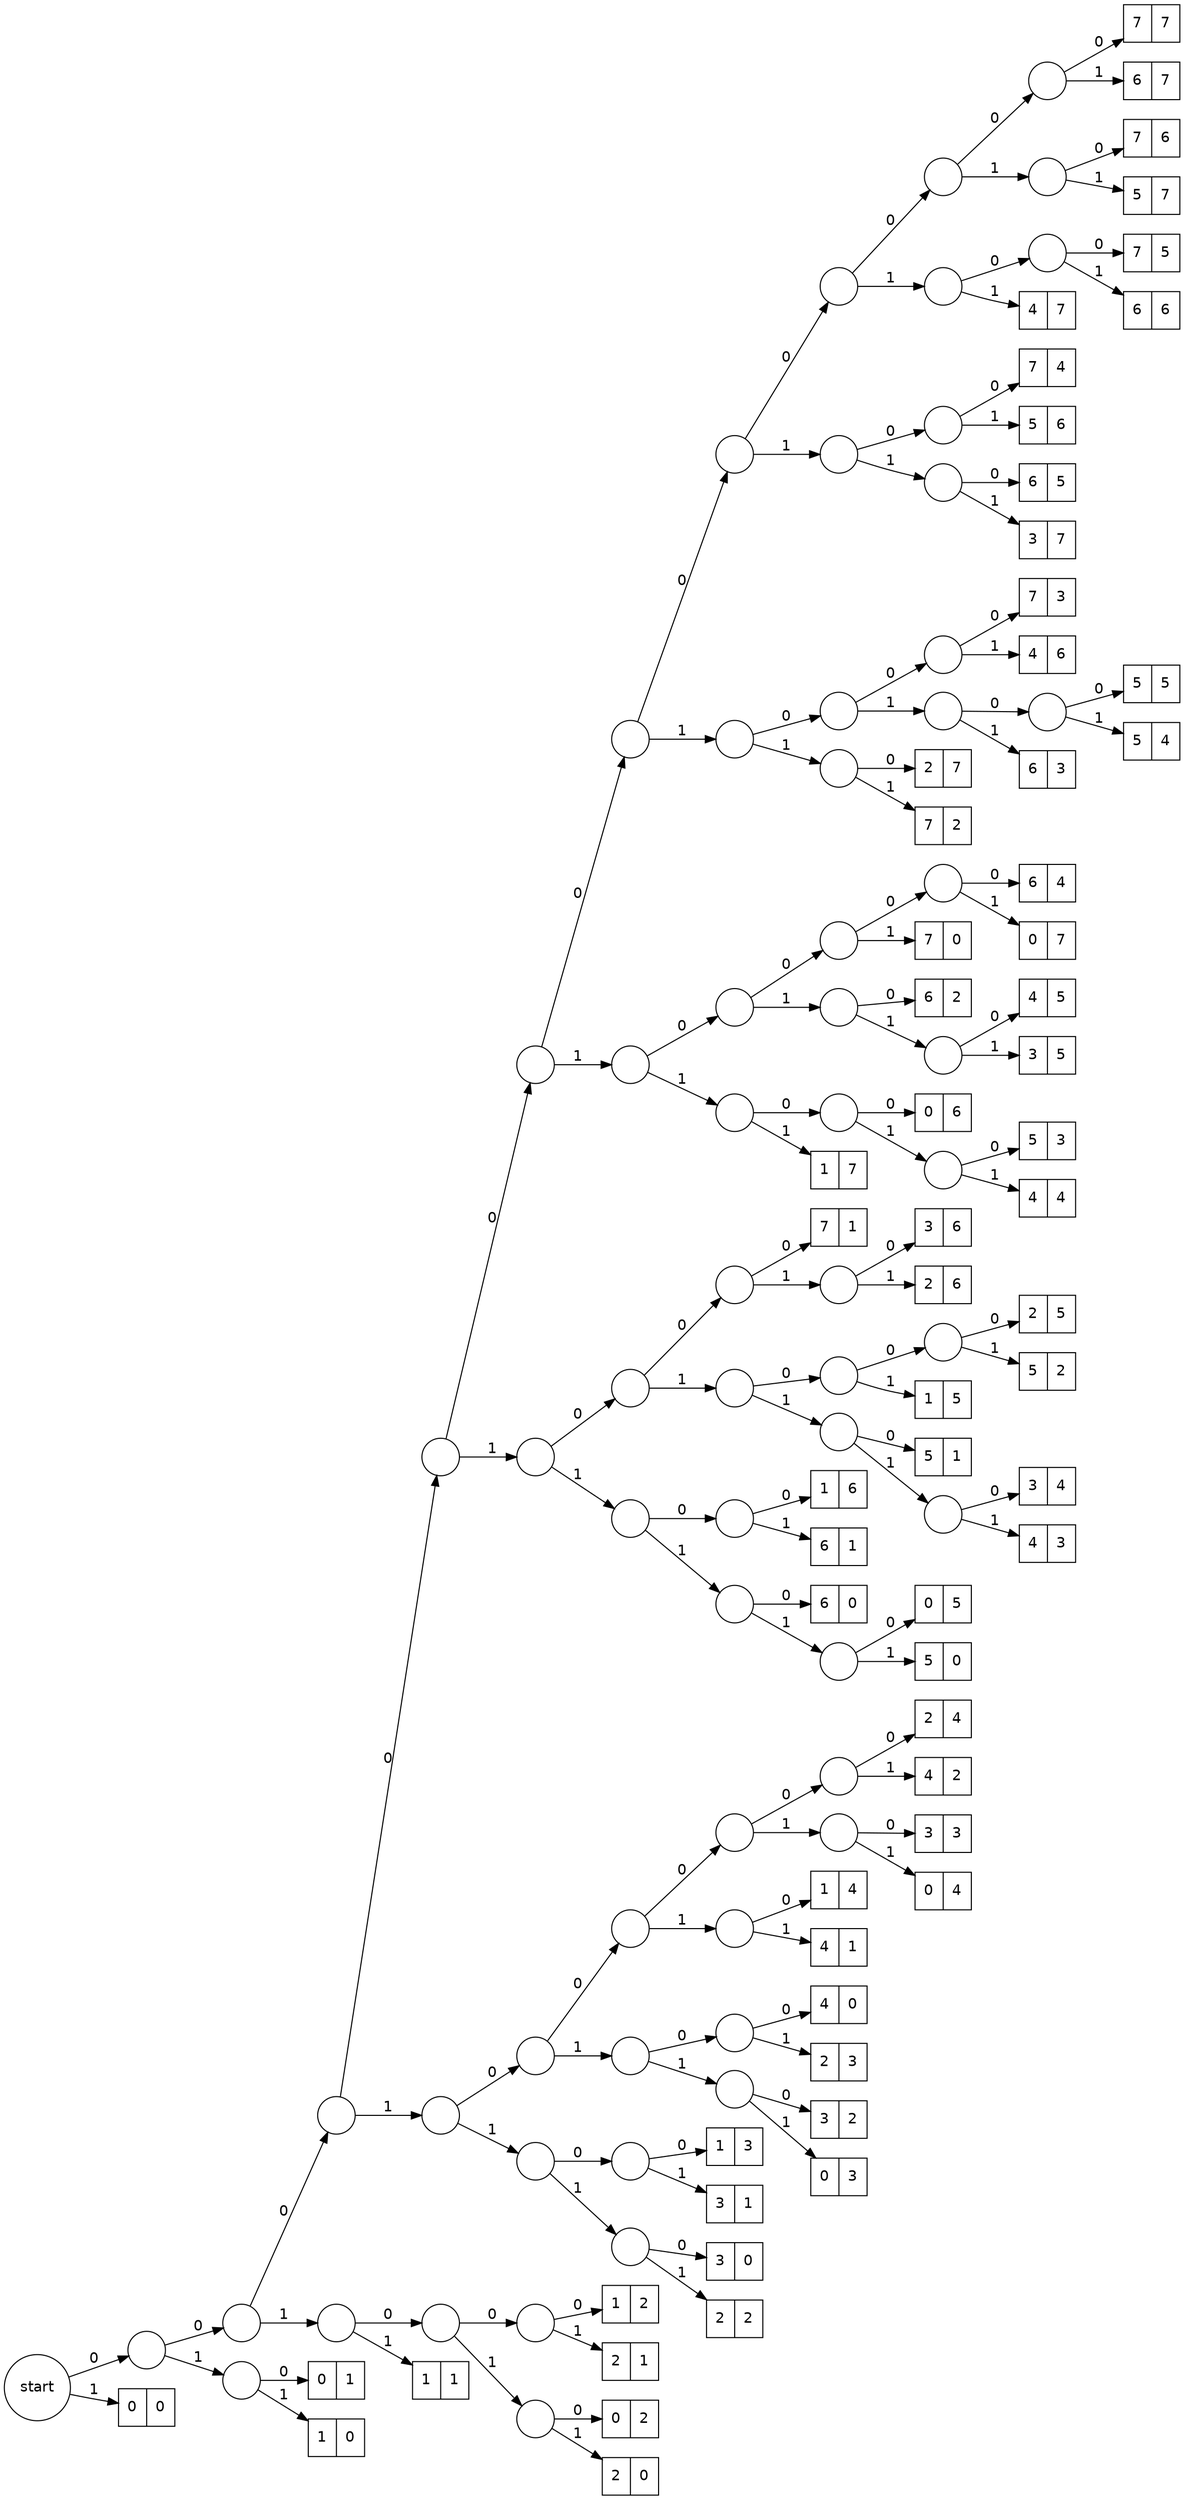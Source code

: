 digraph huffman {
  node [fontname="DejaVuSans"];
  edge [fontname="DejaVuSans"];
  margin = "0";
  rankdir = "LR";

  start [shape=circle,label="start"];
  start -> n0 [label="0"];
  start -> n1 [label="1"];
  n0 [shape=circle,label=""];
  n0 -> n00 [label="0"];
  n0 -> n01 [label="1"];
  n00 [shape=circle,label=""];
  n00 -> n000 [label="0"];
  n00 -> n001 [label="1"];
  n000 [shape=circle,label=""];
  n000 -> n0000 [label="0"];
  n000 -> n0001 [label="1"];
  n0000 [shape=circle,label=""];
  n0000 -> n00000 [label="0"];
  n0000 -> n00001 [label="1"];
  n00000 [shape=circle,label=""];
  n00000 -> n000000 [label="0"];
  n00000 -> n000001 [label="1"];
  n000000 [shape=circle,label=""];
  n000000 -> n0000000 [label="0"];
  n000000 -> n0000001 [label="1"];
  n0000000 [shape=circle,label=""];
  n0000000 -> n00000000 [label="0"];
  n0000000 -> n00000001 [label="1"];
  n00000000 [shape=circle,label=""];
  n00000000 -> n000000000 [label="0"];
  n00000000 -> n000000001 [label="1"];
  n000000000 [shape=circle,label=""];
  n000000000 -> n0000000000 [label="0"];
  n000000000 -> n0000000001 [label="1"];
  n0000000000 [shape=circle,label=""];
  n0000000000 -> n00000000000 [label="0"];
  n0000000000 -> n00000000001 [label="1"];
  n00000000000 [shape=record,label="{7|7}"];
  n00000000001 [shape=record,label="{6|7}"];
  n0000000001 [shape=circle,label=""];
  n0000000001 -> n00000000010 [label="0"];
  n0000000001 -> n00000000011 [label="1"];
  n00000000010 [shape=record,label="{7|6}"];
  n00000000011 [shape=record,label="{5|7}"];
  n000000001 [shape=circle,label=""];
  n000000001 -> n0000000010 [label="0"];
  n000000001 -> n0000000011 [label="1"];
  n0000000010 [shape=circle,label=""];
  n0000000010 -> n00000000100 [label="0"];
  n0000000010 -> n00000000101 [label="1"];
  n00000000100 [shape=record,label="{7|5}"];
  n00000000101 [shape=record,label="{6|6}"];
  n0000000011 [shape=record,label="{4|7}"];
  n00000001 [shape=circle,label=""];
  n00000001 -> n000000010 [label="0"];
  n00000001 -> n000000011 [label="1"];
  n000000010 [shape=circle,label=""];
  n000000010 -> n0000000100 [label="0"];
  n000000010 -> n0000000101 [label="1"];
  n0000000100 [shape=record,label="{7|4}"];
  n0000000101 [shape=record,label="{5|6}"];
  n000000011 [shape=circle,label=""];
  n000000011 -> n0000000110 [label="0"];
  n000000011 -> n0000000111 [label="1"];
  n0000000110 [shape=record,label="{6|5}"];
  n0000000111 [shape=record,label="{3|7}"];
  n0000001 [shape=circle,label=""];
  n0000001 -> n00000010 [label="0"];
  n0000001 -> n00000011 [label="1"];
  n00000010 [shape=circle,label=""];
  n00000010 -> n000000100 [label="0"];
  n00000010 -> n000000101 [label="1"];
  n000000100 [shape=circle,label=""];
  n000000100 -> n0000001000 [label="0"];
  n000000100 -> n0000001001 [label="1"];
  n0000001000 [shape=record,label="{7|3}"];
  n0000001001 [shape=record,label="{4|6}"];
  n000000101 [shape=circle,label=""];
  n000000101 -> n0000001010 [label="0"];
  n000000101 -> n0000001011 [label="1"];
  n0000001010 [shape=circle,label=""];
  n0000001010 -> n00000010100 [label="0"];
  n0000001010 -> n00000010101 [label="1"];
  n00000010100 [shape=record,label="{5|5}"];
  n00000010101 [shape=record,label="{5|4}"];
  n0000001011 [shape=record,label="{6|3}"];
  n00000011 [shape=circle,label=""];
  n00000011 -> n000000110 [label="0"];
  n00000011 -> n000000111 [label="1"];
  n000000110 [shape=record,label="{2|7}"];
  n000000111 [shape=record,label="{7|2}"];
  n000001 [shape=circle,label=""];
  n000001 -> n0000010 [label="0"];
  n000001 -> n0000011 [label="1"];
  n0000010 [shape=circle,label=""];
  n0000010 -> n00000100 [label="0"];
  n0000010 -> n00000101 [label="1"];
  n00000100 [shape=circle,label=""];
  n00000100 -> n000001000 [label="0"];
  n00000100 -> n000001001 [label="1"];
  n000001000 [shape=circle,label=""];
  n000001000 -> n0000010000 [label="0"];
  n000001000 -> n0000010001 [label="1"];
  n0000010000 [shape=record,label="{6|4}"];
  n0000010001 [shape=record,label="{0|7}"];
  n000001001 [shape=record,label="{7|0}"];
  n00000101 [shape=circle,label=""];
  n00000101 -> n000001010 [label="0"];
  n00000101 -> n000001011 [label="1"];
  n000001010 [shape=record,label="{6|2}"];
  n000001011 [shape=circle,label=""];
  n000001011 -> n0000010110 [label="0"];
  n000001011 -> n0000010111 [label="1"];
  n0000010110 [shape=record,label="{4|5}"];
  n0000010111 [shape=record,label="{3|5}"];
  n0000011 [shape=circle,label=""];
  n0000011 -> n00000110 [label="0"];
  n0000011 -> n00000111 [label="1"];
  n00000110 [shape=circle,label=""];
  n00000110 -> n000001100 [label="0"];
  n00000110 -> n000001101 [label="1"];
  n000001100 [shape=record,label="{0|6}"];
  n000001101 [shape=circle,label=""];
  n000001101 -> n0000011010 [label="0"];
  n000001101 -> n0000011011 [label="1"];
  n0000011010 [shape=record,label="{5|3}"];
  n0000011011 [shape=record,label="{4|4}"];
  n00000111 [shape=record,label="{1|7}"];
  n00001 [shape=circle,label=""];
  n00001 -> n000010 [label="0"];
  n00001 -> n000011 [label="1"];
  n000010 [shape=circle,label=""];
  n000010 -> n0000100 [label="0"];
  n000010 -> n0000101 [label="1"];
  n0000100 [shape=circle,label=""];
  n0000100 -> n00001000 [label="0"];
  n0000100 -> n00001001 [label="1"];
  n00001000 [shape=record,label="{7|1}"];
  n00001001 [shape=circle,label=""];
  n00001001 -> n000010010 [label="0"];
  n00001001 -> n000010011 [label="1"];
  n000010010 [shape=record,label="{3|6}"];
  n000010011 [shape=record,label="{2|6}"];
  n0000101 [shape=circle,label=""];
  n0000101 -> n00001010 [label="0"];
  n0000101 -> n00001011 [label="1"];
  n00001010 [shape=circle,label=""];
  n00001010 -> n000010100 [label="0"];
  n00001010 -> n000010101 [label="1"];
  n000010100 [shape=circle,label=""];
  n000010100 -> n0000101000 [label="0"];
  n000010100 -> n0000101001 [label="1"];
  n0000101000 [shape=record,label="{2|5}"];
  n0000101001 [shape=record,label="{5|2}"];
  n000010101 [shape=record,label="{1|5}"];
  n00001011 [shape=circle,label=""];
  n00001011 -> n000010110 [label="0"];
  n00001011 -> n000010111 [label="1"];
  n000010110 [shape=record,label="{5|1}"];
  n000010111 [shape=circle,label=""];
  n000010111 -> n0000101110 [label="0"];
  n000010111 -> n0000101111 [label="1"];
  n0000101110 [shape=record,label="{3|4}"];
  n0000101111 [shape=record,label="{4|3}"];
  n000011 [shape=circle,label=""];
  n000011 -> n0000110 [label="0"];
  n000011 -> n0000111 [label="1"];
  n0000110 [shape=circle,label=""];
  n0000110 -> n00001100 [label="0"];
  n0000110 -> n00001101 [label="1"];
  n00001100 [shape=record,label="{1|6}"];
  n00001101 [shape=record,label="{6|1}"];
  n0000111 [shape=circle,label=""];
  n0000111 -> n00001110 [label="0"];
  n0000111 -> n00001111 [label="1"];
  n00001110 [shape=record,label="{6|0}"];
  n00001111 [shape=circle,label=""];
  n00001111 -> n000011110 [label="0"];
  n00001111 -> n000011111 [label="1"];
  n000011110 [shape=record,label="{0|5}"];
  n000011111 [shape=record,label="{5|0}"];
  n0001 [shape=circle,label=""];
  n0001 -> n00010 [label="0"];
  n0001 -> n00011 [label="1"];
  n00010 [shape=circle,label=""];
  n00010 -> n000100 [label="0"];
  n00010 -> n000101 [label="1"];
  n000100 [shape=circle,label=""];
  n000100 -> n0001000 [label="0"];
  n000100 -> n0001001 [label="1"];
  n0001000 [shape=circle,label=""];
  n0001000 -> n00010000 [label="0"];
  n0001000 -> n00010001 [label="1"];
  n00010000 [shape=circle,label=""];
  n00010000 -> n000100000 [label="0"];
  n00010000 -> n000100001 [label="1"];
  n000100000 [shape=record,label="{2|4}"];
  n000100001 [shape=record,label="{4|2}"];
  n00010001 [shape=circle,label=""];
  n00010001 -> n000100010 [label="0"];
  n00010001 -> n000100011 [label="1"];
  n000100010 [shape=record,label="{3|3}"];
  n000100011 [shape=record,label="{0|4}"];
  n0001001 [shape=circle,label=""];
  n0001001 -> n00010010 [label="0"];
  n0001001 -> n00010011 [label="1"];
  n00010010 [shape=record,label="{1|4}"];
  n00010011 [shape=record,label="{4|1}"];
  n000101 [shape=circle,label=""];
  n000101 -> n0001010 [label="0"];
  n000101 -> n0001011 [label="1"];
  n0001010 [shape=circle,label=""];
  n0001010 -> n00010100 [label="0"];
  n0001010 -> n00010101 [label="1"];
  n00010100 [shape=record,label="{4|0}"];
  n00010101 [shape=record,label="{2|3}"];
  n0001011 [shape=circle,label=""];
  n0001011 -> n00010110 [label="0"];
  n0001011 -> n00010111 [label="1"];
  n00010110 [shape=record,label="{3|2}"];
  n00010111 [shape=record,label="{0|3}"];
  n00011 [shape=circle,label=""];
  n00011 -> n000110 [label="0"];
  n00011 -> n000111 [label="1"];
  n000110 [shape=circle,label=""];
  n000110 -> n0001100 [label="0"];
  n000110 -> n0001101 [label="1"];
  n0001100 [shape=record,label="{1|3}"];
  n0001101 [shape=record,label="{3|1}"];
  n000111 [shape=circle,label=""];
  n000111 -> n0001110 [label="0"];
  n000111 -> n0001111 [label="1"];
  n0001110 [shape=record,label="{3|0}"];
  n0001111 [shape=record,label="{2|2}"];
  n001 [shape=circle,label=""];
  n001 -> n0010 [label="0"];
  n001 -> n0011 [label="1"];
  n0010 [shape=circle,label=""];
  n0010 -> n00100 [label="0"];
  n0010 -> n00101 [label="1"];
  n00100 [shape=circle,label=""];
  n00100 -> n001000 [label="0"];
  n00100 -> n001001 [label="1"];
  n001000 [shape=record,label="{1|2}"];
  n001001 [shape=record,label="{2|1}"];
  n00101 [shape=circle,label=""];
  n00101 -> n001010 [label="0"];
  n00101 -> n001011 [label="1"];
  n001010 [shape=record,label="{0|2}"];
  n001011 [shape=record,label="{2|0}"];
  n0011 [shape=record,label="{1|1}"];
  n01 [shape=circle,label=""];
  n01 -> n010 [label="0"];
  n01 -> n011 [label="1"];
  n010 [shape=record,label="{0|1}"];
  n011 [shape=record,label="{1|0}"];
  n1 [shape=record,label="{0|0}"];
}
